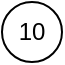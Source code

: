 <mxfile>
    <diagram id="BhA2OHuFXVczKkuzmT-m" name="Page-1">
        <mxGraphModel dx="345" dy="224" grid="1" gridSize="10" guides="1" tooltips="1" connect="1" arrows="1" fold="1" page="1" pageScale="1" pageWidth="850" pageHeight="1100" math="0" shadow="0">
            <root>
                <mxCell id="0"/>
                <mxCell id="1" parent="0"/>
                <mxCell id="2" value="10" style="ellipse;whiteSpace=wrap;html=1;" vertex="1" parent="1">
                    <mxGeometry x="450" y="60" width="30" height="30" as="geometry"/>
                </mxCell>
            </root>
        </mxGraphModel>
    </diagram>
</mxfile>